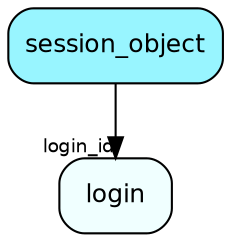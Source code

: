 digraph session_object  {
node [shape = box style="rounded, filled" fontname = "Helvetica" fontsize = "12" ]
edge [fontname = "Helvetica" fontsize = "9"]

session_object[fillcolor = "cadetblue1"]
login[fillcolor = "azure1"]
session_object -> login [headlabel = "login_id"]
}
